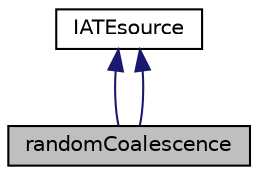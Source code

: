 digraph "randomCoalescence"
{
  bgcolor="transparent";
  edge [fontname="Helvetica",fontsize="10",labelfontname="Helvetica",labelfontsize="10"];
  node [fontname="Helvetica",fontsize="10",shape=record];
  Node0 [label="randomCoalescence",height=0.2,width=0.4,color="black", fillcolor="grey75", style="filled", fontcolor="black"];
  Node1 -> Node0 [dir="back",color="midnightblue",fontsize="10",style="solid",fontname="Helvetica"];
  Node1 [label="IATEsource",height=0.2,width=0.4,color="black",URL="$a33645.html",tooltip="IATE (Interfacial Area Transport Equation) bubble diameter model run-time selectable sources..."];
  Node1 -> Node0 [dir="back",color="midnightblue",fontsize="10",style="solid",fontname="Helvetica"];
}
